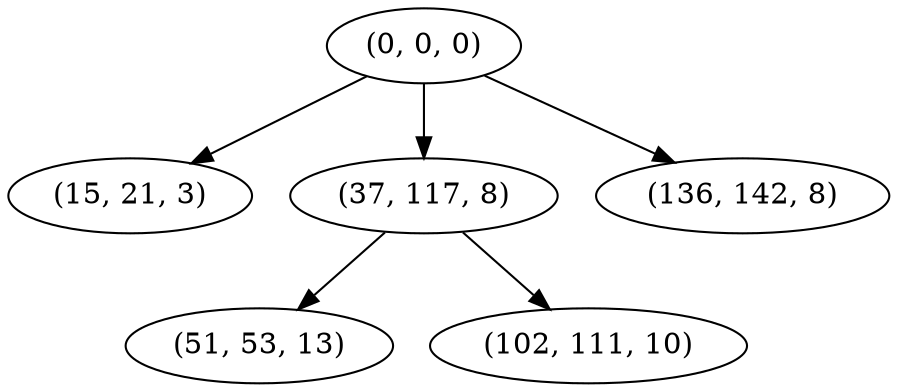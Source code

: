 digraph tree {
    "(0, 0, 0)";
    "(15, 21, 3)";
    "(37, 117, 8)";
    "(51, 53, 13)";
    "(102, 111, 10)";
    "(136, 142, 8)";
    "(0, 0, 0)" -> "(15, 21, 3)";
    "(0, 0, 0)" -> "(37, 117, 8)";
    "(0, 0, 0)" -> "(136, 142, 8)";
    "(37, 117, 8)" -> "(51, 53, 13)";
    "(37, 117, 8)" -> "(102, 111, 10)";
}
